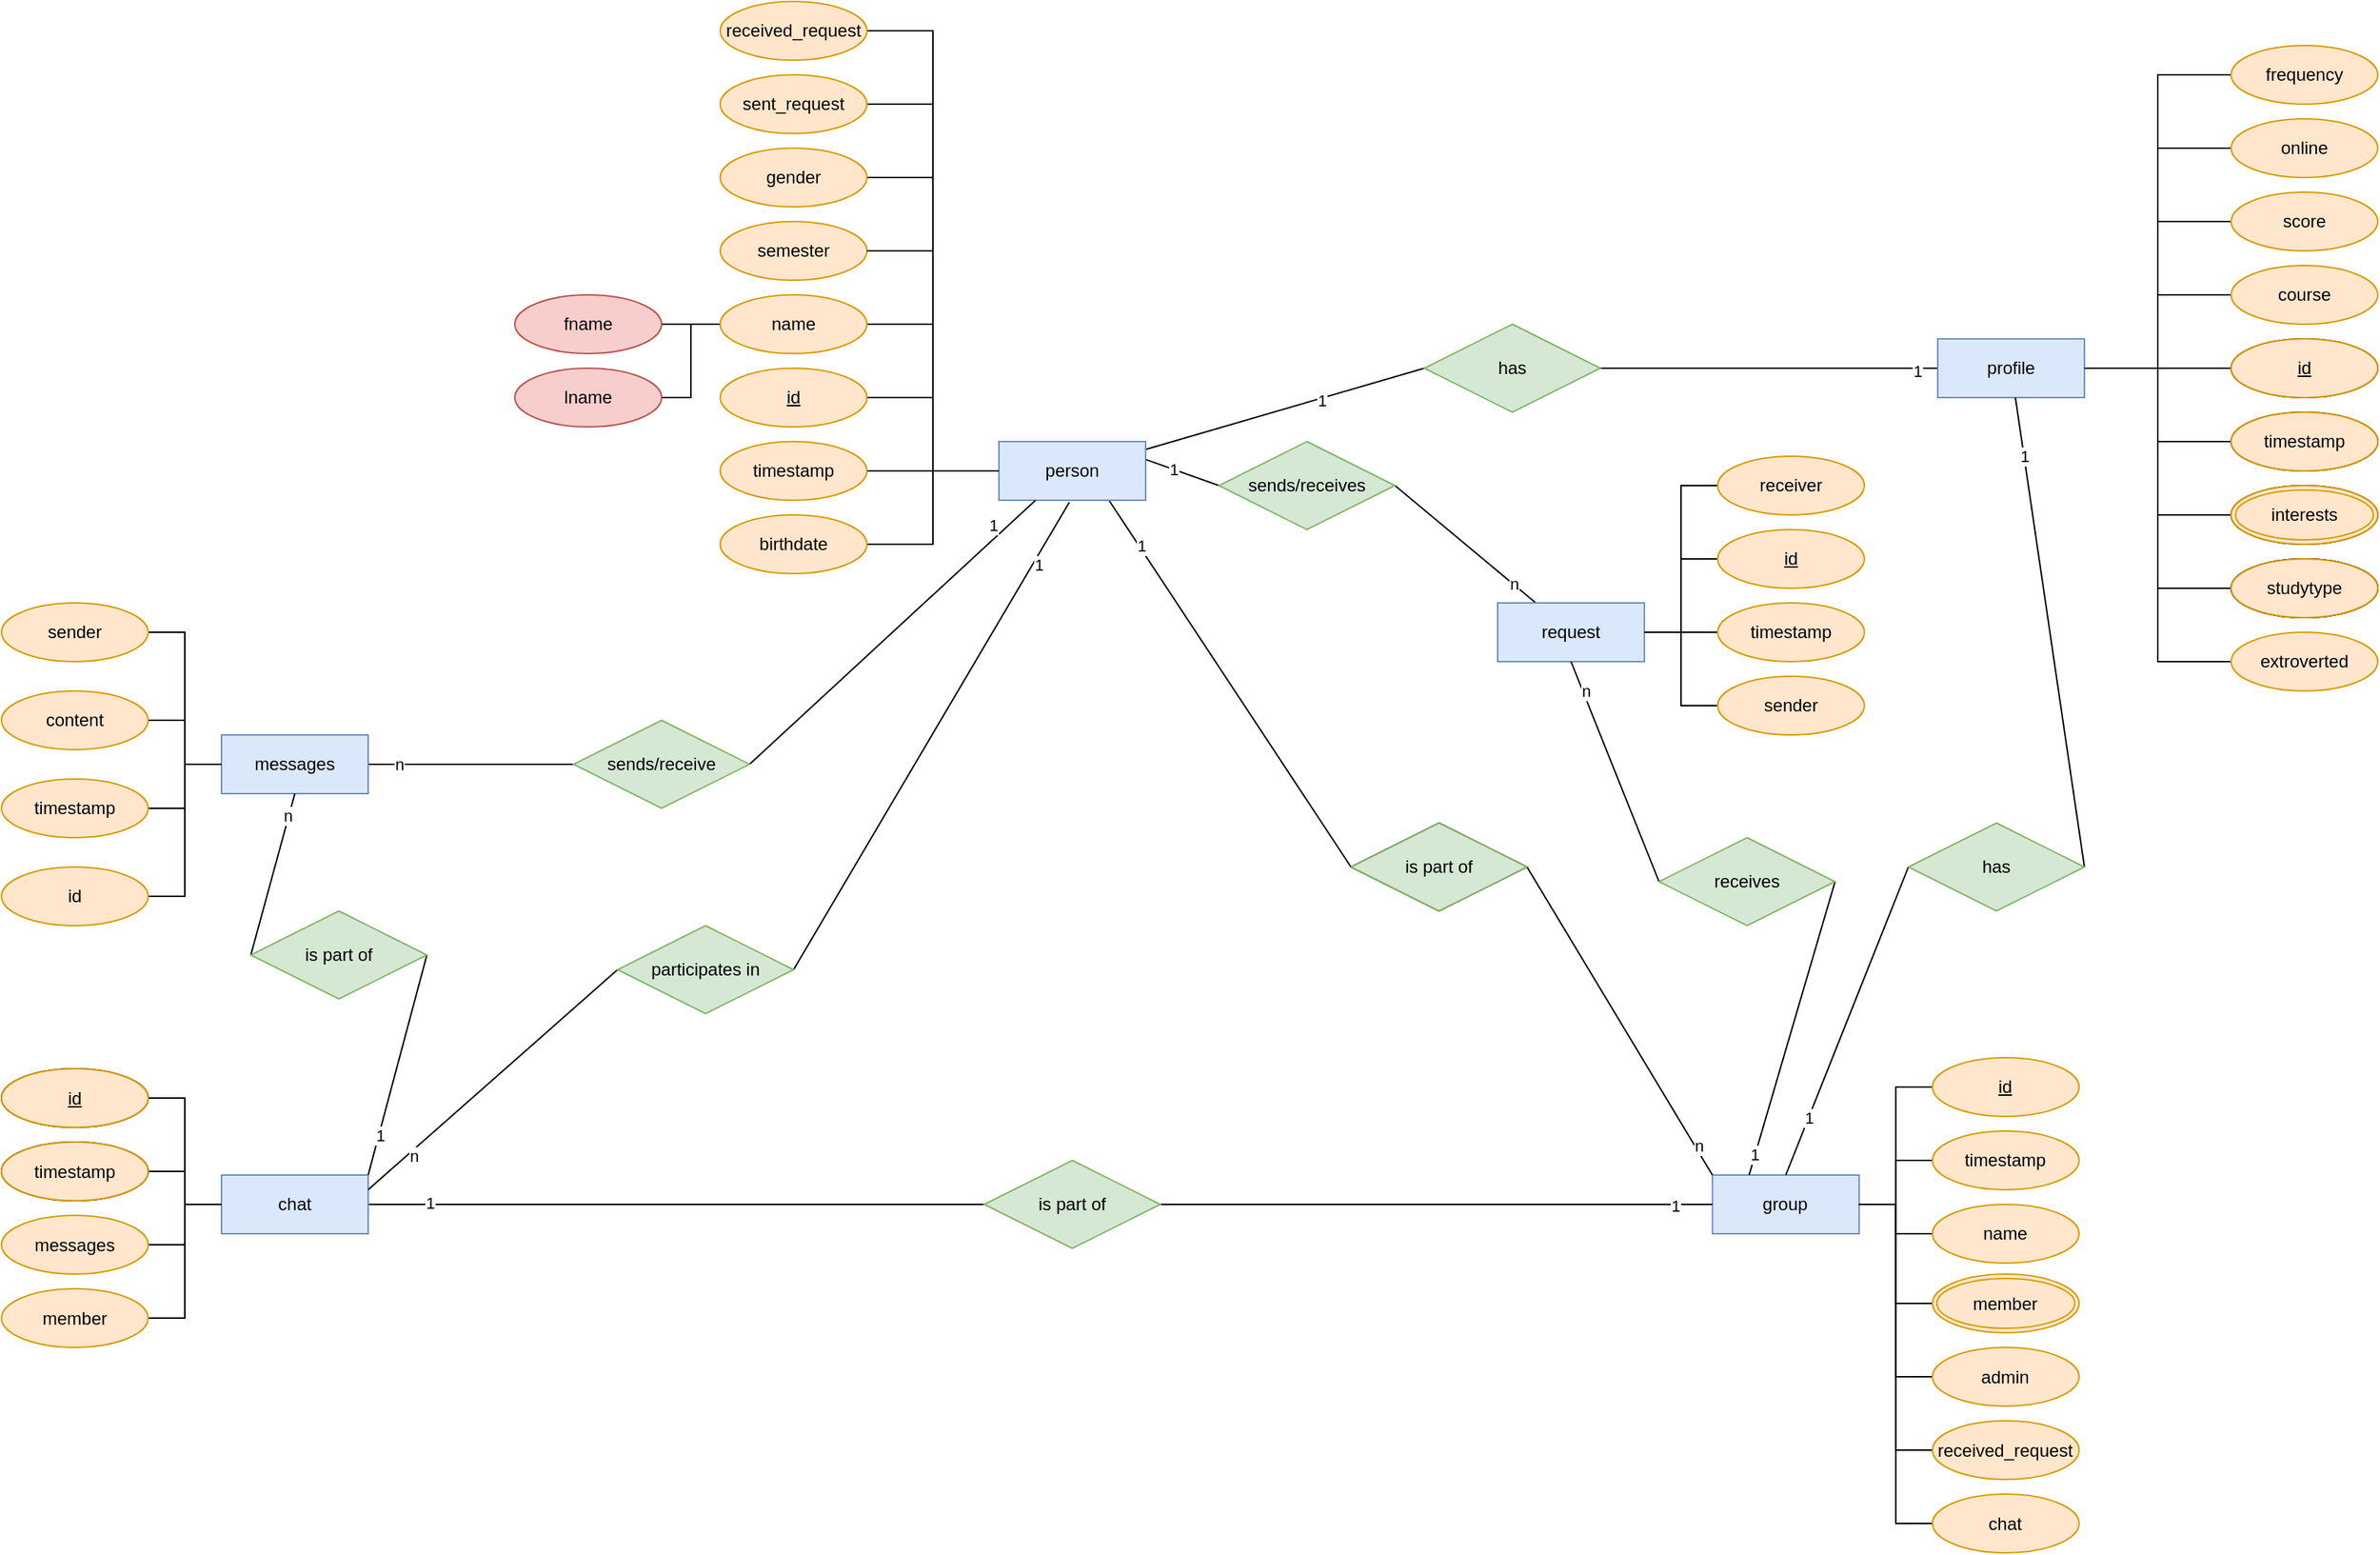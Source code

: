 <mxfile version="14.6.6" type="device"><diagram id="R2lEEEUBdFMjLlhIrx00" name="Page-1"><mxGraphModel dx="2768" dy="1488" grid="1" gridSize="10" guides="1" tooltips="1" connect="1" arrows="1" fold="1" page="0" pageScale="1" pageWidth="850" pageHeight="1100" math="0" shadow="0" extFonts="Permanent Marker^https://fonts.googleapis.com/css?family=Permanent+Marker"><root><mxCell id="0"/><mxCell id="1" parent="0"/><mxCell id="Be4LkQ4kuVCRDvzVJKpc-72" style="edgeStyle=none;rounded=0;orthogonalLoop=1;jettySize=auto;html=1;endArrow=none;endFill=0;entryX=0;entryY=0.5;entryDx=0;entryDy=0;" parent="1" source="Be4LkQ4kuVCRDvzVJKpc-27" target="Be4LkQ4kuVCRDvzVJKpc-218" edge="1"><mxGeometry relative="1" as="geometry"><mxPoint x="237.17" y="226.415" as="targetPoint"/></mxGeometry></mxCell><mxCell id="Be4LkQ4kuVCRDvzVJKpc-162" value="1" style="edgeLabel;html=1;align=center;verticalAlign=middle;resizable=0;points=[];" parent="Be4LkQ4kuVCRDvzVJKpc-72" vertex="1" connectable="0"><mxGeometry x="0.257" y="-1" relative="1" as="geometry"><mxPoint as="offset"/></mxGeometry></mxCell><mxCell id="Be4LkQ4kuVCRDvzVJKpc-151" style="rounded=0;orthogonalLoop=1;jettySize=auto;html=1;exitX=0.75;exitY=1;exitDx=0;exitDy=0;entryX=0;entryY=0.5;entryDx=0;entryDy=0;endArrow=none;endFill=0;" parent="1" source="Be4LkQ4kuVCRDvzVJKpc-27" target="Be4LkQ4kuVCRDvzVJKpc-88" edge="1"><mxGeometry relative="1" as="geometry"/></mxCell><mxCell id="Be4LkQ4kuVCRDvzVJKpc-173" value="1" style="edgeLabel;html=1;align=center;verticalAlign=middle;resizable=0;points=[];" parent="Be4LkQ4kuVCRDvzVJKpc-151" vertex="1" connectable="0"><mxGeometry x="-0.746" y="1" relative="1" as="geometry"><mxPoint as="offset"/></mxGeometry></mxCell><mxCell id="Be4LkQ4kuVCRDvzVJKpc-27" value="person" style="whiteSpace=wrap;html=1;align=center;fillColor=#dae8fc;strokeColor=#6c8ebf;" parent="1" vertex="1"><mxGeometry x="-70" y="100" width="100" height="40" as="geometry"/></mxCell><mxCell id="Be4LkQ4kuVCRDvzVJKpc-123" style="edgeStyle=orthogonalEdgeStyle;rounded=0;orthogonalLoop=1;jettySize=auto;html=1;entryX=0;entryY=0.5;entryDx=0;entryDy=0;endArrow=none;endFill=0;" parent="1" source="Be4LkQ4kuVCRDvzVJKpc-28" target="Be4LkQ4kuVCRDvzVJKpc-27" edge="1"><mxGeometry relative="1" as="geometry"/></mxCell><mxCell id="Be4LkQ4kuVCRDvzVJKpc-28" value="id" style="ellipse;whiteSpace=wrap;html=1;align=center;fontStyle=4;fillColor=#ffe6cc;strokeColor=#d79b00;" parent="1" vertex="1"><mxGeometry x="-260" y="50" width="100" height="40" as="geometry"/></mxCell><mxCell id="Be4LkQ4kuVCRDvzVJKpc-202" style="edgeStyle=orthogonalEdgeStyle;rounded=0;orthogonalLoop=1;jettySize=auto;html=1;entryX=0;entryY=0.5;entryDx=0;entryDy=0;endArrow=none;endFill=0;" parent="1" source="Be4LkQ4kuVCRDvzVJKpc-29" target="Be4LkQ4kuVCRDvzVJKpc-33" edge="1"><mxGeometry relative="1" as="geometry"/></mxCell><mxCell id="Be4LkQ4kuVCRDvzVJKpc-29" value="fname" style="ellipse;whiteSpace=wrap;html=1;align=center;fillColor=#f8cecc;strokeColor=#b85450;" parent="1" vertex="1"><mxGeometry x="-400" width="100" height="40" as="geometry"/></mxCell><mxCell id="Be4LkQ4kuVCRDvzVJKpc-73" style="edgeStyle=none;rounded=0;orthogonalLoop=1;jettySize=auto;html=1;entryX=0;entryY=0.5;entryDx=0;entryDy=0;endArrow=none;endFill=0;exitX=1;exitY=0.5;exitDx=0;exitDy=0;" parent="1" source="Be4LkQ4kuVCRDvzVJKpc-218" target="Be4LkQ4kuVCRDvzVJKpc-41" edge="1"><mxGeometry relative="1" as="geometry"><mxPoint x="321.612" y="235.806" as="sourcePoint"/></mxGeometry></mxCell><mxCell id="Be4LkQ4kuVCRDvzVJKpc-163" value="1" style="edgeLabel;html=1;align=center;verticalAlign=middle;resizable=0;points=[];" parent="Be4LkQ4kuVCRDvzVJKpc-73" vertex="1" connectable="0"><mxGeometry x="0.646" relative="1" as="geometry"><mxPoint x="26" y="2" as="offset"/></mxGeometry></mxCell><mxCell id="Be4LkQ4kuVCRDvzVJKpc-201" style="edgeStyle=orthogonalEdgeStyle;rounded=0;orthogonalLoop=1;jettySize=auto;html=1;entryX=0;entryY=0.5;entryDx=0;entryDy=0;endArrow=none;endFill=0;" parent="1" source="Be4LkQ4kuVCRDvzVJKpc-32" target="Be4LkQ4kuVCRDvzVJKpc-33" edge="1"><mxGeometry relative="1" as="geometry"/></mxCell><mxCell id="Be4LkQ4kuVCRDvzVJKpc-32" value="lname" style="ellipse;whiteSpace=wrap;html=1;align=center;fillColor=#f8cecc;strokeColor=#b85450;" parent="1" vertex="1"><mxGeometry x="-400" y="50" width="100" height="40" as="geometry"/></mxCell><mxCell id="Be4LkQ4kuVCRDvzVJKpc-200" style="edgeStyle=orthogonalEdgeStyle;rounded=0;orthogonalLoop=1;jettySize=auto;html=1;entryX=0;entryY=0.5;entryDx=0;entryDy=0;endArrow=none;endFill=0;" parent="1" source="Be4LkQ4kuVCRDvzVJKpc-33" target="Be4LkQ4kuVCRDvzVJKpc-27" edge="1"><mxGeometry relative="1" as="geometry"/></mxCell><mxCell id="Be4LkQ4kuVCRDvzVJKpc-33" value="name" style="ellipse;whiteSpace=wrap;html=1;align=center;fillColor=#ffe6cc;strokeColor=#d79b00;" parent="1" vertex="1"><mxGeometry x="-260" width="100" height="40" as="geometry"/></mxCell><mxCell id="Be4LkQ4kuVCRDvzVJKpc-111" style="edgeStyle=orthogonalEdgeStyle;rounded=0;orthogonalLoop=1;jettySize=auto;html=1;endArrow=none;endFill=0;" parent="1" edge="1"><mxGeometry relative="1" as="geometry"><mxPoint x="-260.0" y="280.029" as="sourcePoint"/></mxGeometry></mxCell><mxCell id="Be4LkQ4kuVCRDvzVJKpc-113" style="edgeStyle=orthogonalEdgeStyle;rounded=0;orthogonalLoop=1;jettySize=auto;html=1;entryX=0;entryY=0.5;entryDx=0;entryDy=0;endArrow=none;endFill=0;" parent="1" edge="1"><mxGeometry relative="1" as="geometry"><mxPoint x="-260.0" y="330.029" as="sourcePoint"/></mxGeometry></mxCell><mxCell id="Be4LkQ4kuVCRDvzVJKpc-68" style="edgeStyle=orthogonalEdgeStyle;rounded=0;orthogonalLoop=1;jettySize=auto;html=1;entryX=0;entryY=0.5;entryDx=0;entryDy=0;endArrow=none;endFill=0;exitX=1;exitY=0.5;exitDx=0;exitDy=0;" parent="1" source="Be4LkQ4kuVCRDvzVJKpc-195" target="Be4LkQ4kuVCRDvzVJKpc-27" edge="1"><mxGeometry relative="1" as="geometry"><mxPoint x="-160" y="120" as="sourcePoint"/></mxGeometry></mxCell><mxCell id="Be4LkQ4kuVCRDvzVJKpc-122" style="edgeStyle=orthogonalEdgeStyle;rounded=0;orthogonalLoop=1;jettySize=auto;html=1;entryX=0;entryY=0.5;entryDx=0;entryDy=0;endArrow=none;endFill=0;" parent="1" source="Be4LkQ4kuVCRDvzVJKpc-40" target="Be4LkQ4kuVCRDvzVJKpc-27" edge="1"><mxGeometry relative="1" as="geometry"/></mxCell><mxCell id="Be4LkQ4kuVCRDvzVJKpc-40" value="timestamp" style="ellipse;whiteSpace=wrap;html=1;align=center;fillColor=#ffe6cc;strokeColor=#d79b00;" parent="1" vertex="1"><mxGeometry x="-260" y="100" width="100" height="40" as="geometry"/></mxCell><mxCell id="Be4LkQ4kuVCRDvzVJKpc-41" value="profile" style="whiteSpace=wrap;html=1;align=center;fillColor=#dae8fc;strokeColor=#6c8ebf;" parent="1" vertex="1"><mxGeometry x="570.0" y="30" width="100" height="40" as="geometry"/></mxCell><mxCell id="Be4LkQ4kuVCRDvzVJKpc-135" style="edgeStyle=orthogonalEdgeStyle;rounded=0;orthogonalLoop=1;jettySize=auto;html=1;entryX=1;entryY=0.5;entryDx=0;entryDy=0;endArrow=none;endFill=0;" parent="1" source="Be4LkQ4kuVCRDvzVJKpc-43" target="Be4LkQ4kuVCRDvzVJKpc-41" edge="1"><mxGeometry relative="1" as="geometry"/></mxCell><mxCell id="Be4LkQ4kuVCRDvzVJKpc-43" value="id" style="ellipse;whiteSpace=wrap;html=1;align=center;fontStyle=4;" parent="1" vertex="1"><mxGeometry x="770.0" y="30" width="100" height="40" as="geometry"/></mxCell><mxCell id="Be4LkQ4kuVCRDvzVJKpc-44" value="studytype" style="ellipse;whiteSpace=wrap;html=1;align=center;" parent="1" vertex="1"><mxGeometry x="770.0" y="180" width="100" height="40" as="geometry"/></mxCell><mxCell id="Be4LkQ4kuVCRDvzVJKpc-133" style="edgeStyle=orthogonalEdgeStyle;rounded=0;orthogonalLoop=1;jettySize=auto;html=1;entryX=1;entryY=0.5;entryDx=0;entryDy=0;endArrow=none;endFill=0;exitX=0;exitY=0.5;exitDx=0;exitDy=0;" parent="1" source="Be4LkQ4kuVCRDvzVJKpc-197" target="Be4LkQ4kuVCRDvzVJKpc-41" edge="1"><mxGeometry relative="1" as="geometry"><mxPoint x="770.0" y="-59.971" as="sourcePoint"/></mxGeometry></mxCell><mxCell id="Be4LkQ4kuVCRDvzVJKpc-134" style="edgeStyle=orthogonalEdgeStyle;rounded=0;orthogonalLoop=1;jettySize=auto;html=1;entryX=1;entryY=0.5;entryDx=0;entryDy=0;endArrow=none;endFill=0;" parent="1" source="Be4LkQ4kuVCRDvzVJKpc-71" target="Be4LkQ4kuVCRDvzVJKpc-41" edge="1"><mxGeometry relative="1" as="geometry"/></mxCell><mxCell id="Be4LkQ4kuVCRDvzVJKpc-71" value="timestamp" style="ellipse;whiteSpace=wrap;html=1;align=center;" parent="1" vertex="1"><mxGeometry x="770.0" y="80" width="100" height="40" as="geometry"/></mxCell><mxCell id="Be4LkQ4kuVCRDvzVJKpc-87" value="group" style="whiteSpace=wrap;html=1;align=center;fillColor=#dae8fc;strokeColor=#6c8ebf;" parent="1" vertex="1"><mxGeometry x="416.4" y="600" width="100" height="40" as="geometry"/></mxCell><mxCell id="Be4LkQ4kuVCRDvzVJKpc-153" style="edgeStyle=none;rounded=0;orthogonalLoop=1;jettySize=auto;html=1;entryX=0;entryY=0;entryDx=0;entryDy=0;endArrow=none;endFill=0;exitX=1;exitY=0.5;exitDx=0;exitDy=0;" parent="1" source="Be4LkQ4kuVCRDvzVJKpc-88" target="Be4LkQ4kuVCRDvzVJKpc-87" edge="1"><mxGeometry relative="1" as="geometry"/></mxCell><mxCell id="Be4LkQ4kuVCRDvzVJKpc-175" value="n" style="edgeLabel;html=1;align=center;verticalAlign=middle;resizable=0;points=[];" parent="Be4LkQ4kuVCRDvzVJKpc-153" vertex="1" connectable="0"><mxGeometry x="0.821" y="2" relative="1" as="geometry"><mxPoint as="offset"/></mxGeometry></mxCell><mxCell id="Be4LkQ4kuVCRDvzVJKpc-88" value="is part of" style="shape=rhombus;perimeter=rhombusPerimeter;whiteSpace=wrap;html=1;align=center;" parent="1" vertex="1"><mxGeometry x="170" y="360" width="120" height="60" as="geometry"/></mxCell><mxCell id="Be4LkQ4kuVCRDvzVJKpc-128" style="edgeStyle=orthogonalEdgeStyle;rounded=0;orthogonalLoop=1;jettySize=auto;html=1;entryX=1;entryY=0.5;entryDx=0;entryDy=0;endArrow=none;endFill=0;" parent="1" source="Be4LkQ4kuVCRDvzVJKpc-89" target="Be4LkQ4kuVCRDvzVJKpc-87" edge="1"><mxGeometry relative="1" as="geometry"/></mxCell><mxCell id="Be4LkQ4kuVCRDvzVJKpc-89" value="id" style="ellipse;whiteSpace=wrap;html=1;align=center;fontStyle=4;fillColor=#ffe6cc;strokeColor=#d79b00;" parent="1" vertex="1"><mxGeometry x="566.4" y="520" width="100" height="40" as="geometry"/></mxCell><mxCell id="Be4LkQ4kuVCRDvzVJKpc-127" style="edgeStyle=orthogonalEdgeStyle;rounded=0;orthogonalLoop=1;jettySize=auto;html=1;entryX=1;entryY=0.5;entryDx=0;entryDy=0;endArrow=none;endFill=0;" parent="1" source="Be4LkQ4kuVCRDvzVJKpc-90" target="Be4LkQ4kuVCRDvzVJKpc-87" edge="1"><mxGeometry relative="1" as="geometry"/></mxCell><mxCell id="Be4LkQ4kuVCRDvzVJKpc-90" value="timestamp" style="ellipse;whiteSpace=wrap;html=1;align=center;fillColor=#ffe6cc;strokeColor=#d79b00;" parent="1" vertex="1"><mxGeometry x="566.4" y="570" width="100" height="40" as="geometry"/></mxCell><mxCell id="Be4LkQ4kuVCRDvzVJKpc-126" style="edgeStyle=orthogonalEdgeStyle;rounded=0;orthogonalLoop=1;jettySize=auto;html=1;entryX=1;entryY=0.5;entryDx=0;entryDy=0;endArrow=none;endFill=0;" parent="1" source="Be4LkQ4kuVCRDvzVJKpc-92" target="Be4LkQ4kuVCRDvzVJKpc-87" edge="1"><mxGeometry relative="1" as="geometry"/></mxCell><mxCell id="Be4LkQ4kuVCRDvzVJKpc-92" value="name" style="ellipse;whiteSpace=wrap;html=1;align=center;fillColor=#ffe6cc;strokeColor=#d79b00;" parent="1" vertex="1"><mxGeometry x="566.4" y="620" width="100" height="40" as="geometry"/></mxCell><mxCell id="Be4LkQ4kuVCRDvzVJKpc-125" style="edgeStyle=orthogonalEdgeStyle;rounded=0;orthogonalLoop=1;jettySize=auto;html=1;entryX=1;entryY=0.5;entryDx=0;entryDy=0;endArrow=none;endFill=0;exitX=0;exitY=0.5;exitDx=0;exitDy=0;" parent="1" source="Be4LkQ4kuVCRDvzVJKpc-198" target="Be4LkQ4kuVCRDvzVJKpc-87" edge="1"><mxGeometry relative="1" as="geometry"><mxPoint x="576.4" y="692.5" as="sourcePoint"/></mxGeometry></mxCell><mxCell id="Be4LkQ4kuVCRDvzVJKpc-148" style="rounded=0;orthogonalLoop=1;jettySize=auto;html=1;entryX=0;entryY=0.5;entryDx=0;entryDy=0;endArrow=none;endFill=0;exitX=1;exitY=0.5;exitDx=0;exitDy=0;" parent="1" source="Be4LkQ4kuVCRDvzVJKpc-94" target="Be4LkQ4kuVCRDvzVJKpc-101" edge="1"><mxGeometry relative="1" as="geometry"/></mxCell><mxCell id="Be4LkQ4kuVCRDvzVJKpc-179" value="1" style="edgeLabel;html=1;align=center;verticalAlign=middle;resizable=0;points=[];" parent="Be4LkQ4kuVCRDvzVJKpc-148" vertex="1" connectable="0"><mxGeometry x="-0.8" y="1" relative="1" as="geometry"><mxPoint as="offset"/></mxGeometry></mxCell><mxCell id="Be4LkQ4kuVCRDvzVJKpc-94" value="chat" style="whiteSpace=wrap;html=1;align=center;fillColor=#dae8fc;strokeColor=#6c8ebf;" parent="1" vertex="1"><mxGeometry x="-600" y="600" width="100" height="40" as="geometry"/></mxCell><mxCell id="Be4LkQ4kuVCRDvzVJKpc-117" style="edgeStyle=orthogonalEdgeStyle;rounded=0;orthogonalLoop=1;jettySize=auto;html=1;entryX=0;entryY=0.5;entryDx=0;entryDy=0;endArrow=none;endFill=0;" parent="1" source="Be4LkQ4kuVCRDvzVJKpc-95" target="Be4LkQ4kuVCRDvzVJKpc-94" edge="1"><mxGeometry relative="1" as="geometry"/></mxCell><mxCell id="Be4LkQ4kuVCRDvzVJKpc-95" value="id" style="ellipse;whiteSpace=wrap;html=1;align=center;fontStyle=4;" parent="1" vertex="1"><mxGeometry x="-750" y="527.5" width="100" height="40" as="geometry"/></mxCell><mxCell id="Be4LkQ4kuVCRDvzVJKpc-118" style="edgeStyle=orthogonalEdgeStyle;rounded=0;orthogonalLoop=1;jettySize=auto;html=1;entryX=0;entryY=0.5;entryDx=0;entryDy=0;endArrow=none;endFill=0;" parent="1" source="Be4LkQ4kuVCRDvzVJKpc-96" target="Be4LkQ4kuVCRDvzVJKpc-94" edge="1"><mxGeometry relative="1" as="geometry"/></mxCell><mxCell id="Be4LkQ4kuVCRDvzVJKpc-96" value="timestamp" style="ellipse;whiteSpace=wrap;html=1;align=center;" parent="1" vertex="1"><mxGeometry x="-750" y="577.5" width="100" height="40" as="geometry"/></mxCell><mxCell id="Be4LkQ4kuVCRDvzVJKpc-119" style="edgeStyle=orthogonalEdgeStyle;rounded=0;orthogonalLoop=1;jettySize=auto;html=1;entryX=0;entryY=0.5;entryDx=0;entryDy=0;endArrow=none;endFill=0;" parent="1" source="Be4LkQ4kuVCRDvzVJKpc-98" target="Be4LkQ4kuVCRDvzVJKpc-94" edge="1"><mxGeometry relative="1" as="geometry"/></mxCell><mxCell id="Be4LkQ4kuVCRDvzVJKpc-98" value="messages" style="ellipse;whiteSpace=wrap;html=1;align=center;fillColor=#ffe6cc;strokeColor=#d79b00;" parent="1" vertex="1"><mxGeometry x="-750" y="627.5" width="100" height="40" as="geometry"/></mxCell><mxCell id="Be4LkQ4kuVCRDvzVJKpc-120" style="edgeStyle=orthogonalEdgeStyle;rounded=0;orthogonalLoop=1;jettySize=auto;html=1;entryX=0;entryY=0.5;entryDx=0;entryDy=0;endArrow=none;endFill=0;" parent="1" source="Be4LkQ4kuVCRDvzVJKpc-99" target="Be4LkQ4kuVCRDvzVJKpc-94" edge="1"><mxGeometry relative="1" as="geometry"/></mxCell><mxCell id="Be4LkQ4kuVCRDvzVJKpc-99" value="member" style="ellipse;whiteSpace=wrap;html=1;align=center;fillColor=#ffe6cc;strokeColor=#d79b00;" parent="1" vertex="1"><mxGeometry x="-750" y="677.5" width="100" height="40" as="geometry"/></mxCell><mxCell id="Be4LkQ4kuVCRDvzVJKpc-105" style="edgeStyle=none;rounded=0;orthogonalLoop=1;jettySize=auto;html=1;entryX=0;entryY=0.5;entryDx=0;entryDy=0;endArrow=none;endFill=0;exitX=1;exitY=0.5;exitDx=0;exitDy=0;" parent="1" source="Be4LkQ4kuVCRDvzVJKpc-101" target="Be4LkQ4kuVCRDvzVJKpc-87" edge="1"><mxGeometry relative="1" as="geometry"/></mxCell><mxCell id="Be4LkQ4kuVCRDvzVJKpc-178" value="1" style="edgeLabel;html=1;align=center;verticalAlign=middle;resizable=0;points=[];" parent="Be4LkQ4kuVCRDvzVJKpc-105" vertex="1" connectable="0"><mxGeometry x="0.863" y="-1" relative="1" as="geometry"><mxPoint as="offset"/></mxGeometry></mxCell><mxCell id="Be4LkQ4kuVCRDvzVJKpc-101" value="is part of" style="shape=rhombus;perimeter=rhombusPerimeter;whiteSpace=wrap;html=1;align=center;fillColor=#d5e8d4;strokeColor=#82b366;" parent="1" vertex="1"><mxGeometry x="-80" y="590" width="120" height="60" as="geometry"/></mxCell><mxCell id="Be4LkQ4kuVCRDvzVJKpc-152" style="edgeStyle=none;rounded=0;orthogonalLoop=1;jettySize=auto;html=1;entryX=0.48;entryY=1.033;entryDx=0;entryDy=0;endArrow=none;endFill=0;exitX=1;exitY=0.5;exitDx=0;exitDy=0;entryPerimeter=0;" parent="1" source="Be4LkQ4kuVCRDvzVJKpc-106" target="Be4LkQ4kuVCRDvzVJKpc-27" edge="1"><mxGeometry relative="1" as="geometry"/></mxCell><mxCell id="Be4LkQ4kuVCRDvzVJKpc-174" value="1" style="edgeLabel;html=1;align=center;verticalAlign=middle;resizable=0;points=[];" parent="Be4LkQ4kuVCRDvzVJKpc-152" vertex="1" connectable="0"><mxGeometry x="0.745" y="-3" relative="1" as="geometry"><mxPoint as="offset"/></mxGeometry></mxCell><mxCell id="Be4LkQ4kuVCRDvzVJKpc-155" style="edgeStyle=none;rounded=0;orthogonalLoop=1;jettySize=auto;html=1;entryX=1;entryY=0.25;entryDx=0;entryDy=0;endArrow=none;endFill=0;exitX=0;exitY=0.5;exitDx=0;exitDy=0;" parent="1" source="Be4LkQ4kuVCRDvzVJKpc-106" target="Be4LkQ4kuVCRDvzVJKpc-94" edge="1"><mxGeometry relative="1" as="geometry"/></mxCell><mxCell id="Be4LkQ4kuVCRDvzVJKpc-180" value="n" style="edgeLabel;html=1;align=center;verticalAlign=middle;resizable=0;points=[];" parent="Be4LkQ4kuVCRDvzVJKpc-155" vertex="1" connectable="0"><mxGeometry x="0.659" y="3" relative="1" as="geometry"><mxPoint as="offset"/></mxGeometry></mxCell><mxCell id="Be4LkQ4kuVCRDvzVJKpc-106" value="participates in" style="shape=rhombus;perimeter=rhombusPerimeter;whiteSpace=wrap;html=1;align=center;rotation=0;fillColor=#d5e8d4;strokeColor=#82b366;" parent="1" vertex="1"><mxGeometry x="-330" y="430" width="120" height="60" as="geometry"/></mxCell><mxCell id="Be4LkQ4kuVCRDvzVJKpc-131" style="edgeStyle=orthogonalEdgeStyle;rounded=0;orthogonalLoop=1;jettySize=auto;html=1;entryX=1;entryY=0.5;entryDx=0;entryDy=0;endArrow=none;endFill=0;" parent="1" source="Be4LkQ4kuVCRDvzVJKpc-129" target="Be4LkQ4kuVCRDvzVJKpc-41" edge="1"><mxGeometry relative="1" as="geometry"/></mxCell><mxCell id="Be4LkQ4kuVCRDvzVJKpc-129" value="extroverted" style="ellipse;whiteSpace=wrap;html=1;align=center;fillColor=#ffe6cc;strokeColor=#d79b00;" parent="1" vertex="1"><mxGeometry x="770.0" y="230" width="100" height="40" as="geometry"/></mxCell><mxCell id="Be4LkQ4kuVCRDvzVJKpc-132" style="edgeStyle=orthogonalEdgeStyle;rounded=0;orthogonalLoop=1;jettySize=auto;html=1;entryX=1;entryY=0.5;entryDx=0;entryDy=0;endArrow=none;endFill=0;" parent="1" source="Be4LkQ4kuVCRDvzVJKpc-130" target="Be4LkQ4kuVCRDvzVJKpc-41" edge="1"><mxGeometry relative="1" as="geometry"/></mxCell><mxCell id="Be4LkQ4kuVCRDvzVJKpc-130" value="studytype" style="ellipse;whiteSpace=wrap;html=1;align=center;" parent="1" vertex="1"><mxGeometry x="770.0" y="180" width="100" height="40" as="geometry"/></mxCell><mxCell id="Be4LkQ4kuVCRDvzVJKpc-166" style="edgeStyle=none;rounded=0;orthogonalLoop=1;jettySize=auto;html=1;entryX=0.5;entryY=0;entryDx=0;entryDy=0;endArrow=none;endFill=0;exitX=0;exitY=0.5;exitDx=0;exitDy=0;" parent="1" source="Be4LkQ4kuVCRDvzVJKpc-219" target="Be4LkQ4kuVCRDvzVJKpc-87" edge="1"><mxGeometry relative="1" as="geometry"><mxPoint x="442.227" y="423.886" as="sourcePoint"/></mxGeometry></mxCell><mxCell id="Be4LkQ4kuVCRDvzVJKpc-176" value="1" style="edgeLabel;html=1;align=center;verticalAlign=middle;resizable=0;points=[];" parent="Be4LkQ4kuVCRDvzVJKpc-166" vertex="1" connectable="0"><mxGeometry x="0.622" relative="1" as="geometry"><mxPoint as="offset"/></mxGeometry></mxCell><mxCell id="Be4LkQ4kuVCRDvzVJKpc-167" style="edgeStyle=none;rounded=0;orthogonalLoop=1;jettySize=auto;html=1;endArrow=none;endFill=0;exitX=1;exitY=0.5;exitDx=0;exitDy=0;" parent="1" source="Be4LkQ4kuVCRDvzVJKpc-219" target="Be4LkQ4kuVCRDvzVJKpc-41" edge="1"><mxGeometry relative="1" as="geometry"><mxPoint x="890.83" y="60" as="sourcePoint"/></mxGeometry></mxCell><mxCell id="Be4LkQ4kuVCRDvzVJKpc-177" value="1" style="edgeLabel;html=1;align=center;verticalAlign=middle;resizable=0;points=[];" parent="Be4LkQ4kuVCRDvzVJKpc-167" vertex="1" connectable="0"><mxGeometry x="0.749" relative="1" as="geometry"><mxPoint as="offset"/></mxGeometry></mxCell><mxCell id="Be4LkQ4kuVCRDvzVJKpc-195" value="birthdate" style="ellipse;whiteSpace=wrap;html=1;align=center;fillColor=#ffe6cc;strokeColor=#d79b00;" parent="1" vertex="1"><mxGeometry x="-260" y="150" width="100" height="40" as="geometry"/></mxCell><mxCell id="Be4LkQ4kuVCRDvzVJKpc-197" value="interests" style="ellipse;shape=doubleEllipse;margin=3;whiteSpace=wrap;html=1;align=center;" parent="1" vertex="1"><mxGeometry x="770.0" y="130" width="100" height="40" as="geometry"/></mxCell><mxCell id="Be4LkQ4kuVCRDvzVJKpc-198" value="member" style="ellipse;shape=doubleEllipse;margin=3;whiteSpace=wrap;html=1;align=center;fillColor=#ffe6cc;strokeColor=#d79b00;" parent="1" vertex="1"><mxGeometry x="566.4" y="667.5" width="100" height="40" as="geometry"/></mxCell><mxCell id="Be4LkQ4kuVCRDvzVJKpc-206" value="semester" style="ellipse;whiteSpace=wrap;html=1;align=center;fillColor=#ffe6cc;strokeColor=#d79b00;" parent="1" vertex="1"><mxGeometry x="-260" y="-50" width="100" height="40" as="geometry"/></mxCell><mxCell id="ZNhKDjKZxr2upuXI8sp_-37" style="edgeStyle=orthogonalEdgeStyle;rounded=0;orthogonalLoop=1;jettySize=auto;html=1;entryX=1;entryY=0.5;entryDx=0;entryDy=0;endArrow=none;endFill=0;" edge="1" parent="1" source="Be4LkQ4kuVCRDvzVJKpc-207" target="Be4LkQ4kuVCRDvzVJKpc-41"><mxGeometry relative="1" as="geometry"/></mxCell><mxCell id="Be4LkQ4kuVCRDvzVJKpc-207" value="course" style="ellipse;whiteSpace=wrap;html=1;align=center;fillColor=#ffe6cc;strokeColor=#d79b00;" parent="1" vertex="1"><mxGeometry x="770.0" y="-20" width="100" height="40" as="geometry"/></mxCell><mxCell id="Be4LkQ4kuVCRDvzVJKpc-211" style="edgeStyle=orthogonalEdgeStyle;rounded=0;orthogonalLoop=1;jettySize=auto;html=1;entryX=0;entryY=0.5;entryDx=0;entryDy=0;endArrow=none;endFill=0;exitX=1;exitY=0.5;exitDx=0;exitDy=0;" parent="1" source="Be4LkQ4kuVCRDvzVJKpc-206" target="Be4LkQ4kuVCRDvzVJKpc-27" edge="1"><mxGeometry relative="1" as="geometry"><mxPoint x="-160" y="-30" as="sourcePoint"/></mxGeometry></mxCell><mxCell id="Be4LkQ4kuVCRDvzVJKpc-212" value="id" style="ellipse;whiteSpace=wrap;html=1;align=center;fontStyle=4;fillColor=#ffe6cc;strokeColor=#d79b00;" parent="1" vertex="1"><mxGeometry x="-750" y="527.5" width="100" height="40" as="geometry"/></mxCell><mxCell id="Be4LkQ4kuVCRDvzVJKpc-213" value="timestamp" style="ellipse;whiteSpace=wrap;html=1;align=center;fillColor=#ffe6cc;strokeColor=#d79b00;" parent="1" vertex="1"><mxGeometry x="-750" y="577.5" width="100" height="40" as="geometry"/></mxCell><mxCell id="Be4LkQ4kuVCRDvzVJKpc-214" value="studytype" style="ellipse;whiteSpace=wrap;html=1;align=center;fillColor=#ffe6cc;strokeColor=#d79b00;" parent="1" vertex="1"><mxGeometry x="770.0" y="180" width="100" height="40" as="geometry"/></mxCell><mxCell id="Be4LkQ4kuVCRDvzVJKpc-215" value="interests" style="ellipse;shape=doubleEllipse;margin=3;whiteSpace=wrap;html=1;align=center;fillColor=#ffe6cc;strokeColor=#d79b00;" parent="1" vertex="1"><mxGeometry x="770.0" y="130" width="100" height="40" as="geometry"/></mxCell><mxCell id="Be4LkQ4kuVCRDvzVJKpc-216" value="timestamp" style="ellipse;whiteSpace=wrap;html=1;align=center;fillColor=#ffe6cc;strokeColor=#d79b00;" parent="1" vertex="1"><mxGeometry x="770.0" y="80" width="100" height="40" as="geometry"/></mxCell><mxCell id="Be4LkQ4kuVCRDvzVJKpc-217" value="id" style="ellipse;whiteSpace=wrap;html=1;align=center;fontStyle=4;fillColor=#ffe6cc;strokeColor=#d79b00;" parent="1" vertex="1"><mxGeometry x="770.0" y="30" width="100" height="40" as="geometry"/></mxCell><mxCell id="Be4LkQ4kuVCRDvzVJKpc-218" value="has" style="shape=rhombus;perimeter=rhombusPerimeter;whiteSpace=wrap;html=1;align=center;fillColor=#d5e8d4;strokeColor=#82b366;" parent="1" vertex="1"><mxGeometry x="220" y="20" width="120" height="60" as="geometry"/></mxCell><mxCell id="Be4LkQ4kuVCRDvzVJKpc-219" value="has" style="shape=rhombus;perimeter=rhombusPerimeter;whiteSpace=wrap;html=1;align=center;fillColor=#d5e8d4;strokeColor=#82b366;" parent="1" vertex="1"><mxGeometry x="550" y="360" width="120" height="60" as="geometry"/></mxCell><mxCell id="Be4LkQ4kuVCRDvzVJKpc-220" value="is part of" style="shape=rhombus;perimeter=rhombusPerimeter;whiteSpace=wrap;html=1;align=center;fillColor=#d5e8d4;strokeColor=#82b366;" parent="1" vertex="1"><mxGeometry x="170" y="360" width="120" height="60" as="geometry"/></mxCell><mxCell id="ZNhKDjKZxr2upuXI8sp_-10" style="edgeStyle=orthogonalEdgeStyle;rounded=0;orthogonalLoop=1;jettySize=auto;html=1;entryX=0;entryY=0.5;entryDx=0;entryDy=0;endArrow=none;endFill=0;" edge="1" parent="1" source="ZNhKDjKZxr2upuXI8sp_-2" target="Be4LkQ4kuVCRDvzVJKpc-27"><mxGeometry relative="1" as="geometry"/></mxCell><mxCell id="ZNhKDjKZxr2upuXI8sp_-2" value="gender" style="ellipse;whiteSpace=wrap;html=1;align=center;fillColor=#ffe6cc;strokeColor=#d79b00;" vertex="1" parent="1"><mxGeometry x="-260" y="-100" width="100" height="40" as="geometry"/></mxCell><mxCell id="ZNhKDjKZxr2upuXI8sp_-9" style="edgeStyle=orthogonalEdgeStyle;rounded=0;orthogonalLoop=1;jettySize=auto;html=1;entryX=0;entryY=0.5;entryDx=0;entryDy=0;endArrow=none;endFill=0;" edge="1" parent="1" source="ZNhKDjKZxr2upuXI8sp_-3" target="Be4LkQ4kuVCRDvzVJKpc-27"><mxGeometry relative="1" as="geometry"/></mxCell><mxCell id="ZNhKDjKZxr2upuXI8sp_-3" value="sent_request" style="ellipse;whiteSpace=wrap;html=1;align=center;fillColor=#ffe6cc;strokeColor=#d79b00;" vertex="1" parent="1"><mxGeometry x="-260" y="-150" width="100" height="40" as="geometry"/></mxCell><mxCell id="ZNhKDjKZxr2upuXI8sp_-11" style="edgeStyle=orthogonalEdgeStyle;rounded=0;orthogonalLoop=1;jettySize=auto;html=1;entryX=0;entryY=0.5;entryDx=0;entryDy=0;endArrow=none;endFill=0;" edge="1" parent="1" source="ZNhKDjKZxr2upuXI8sp_-4" target="Be4LkQ4kuVCRDvzVJKpc-27"><mxGeometry relative="1" as="geometry"/></mxCell><mxCell id="ZNhKDjKZxr2upuXI8sp_-4" value="received_request" style="ellipse;whiteSpace=wrap;html=1;align=center;fillColor=#ffe6cc;strokeColor=#d79b00;" vertex="1" parent="1"><mxGeometry x="-260" y="-200" width="100" height="40" as="geometry"/></mxCell><mxCell id="ZNhKDjKZxr2upuXI8sp_-54" style="rounded=0;orthogonalLoop=1;jettySize=auto;html=1;entryX=0;entryY=0.5;entryDx=0;entryDy=0;endArrow=none;endFill=0;" edge="1" parent="1" source="ZNhKDjKZxr2upuXI8sp_-13" target="ZNhKDjKZxr2upuXI8sp_-53"><mxGeometry relative="1" as="geometry"/></mxCell><mxCell id="ZNhKDjKZxr2upuXI8sp_-57" value="n" style="edgeLabel;html=1;align=center;verticalAlign=middle;resizable=0;points=[];" vertex="1" connectable="0" parent="ZNhKDjKZxr2upuXI8sp_-54"><mxGeometry x="-0.394" relative="1" as="geometry"><mxPoint x="-22" as="offset"/></mxGeometry></mxCell><mxCell id="ZNhKDjKZxr2upuXI8sp_-13" value="messages" style="whiteSpace=wrap;html=1;align=center;fillColor=#dae8fc;strokeColor=#6c8ebf;" vertex="1" parent="1"><mxGeometry x="-600" y="300" width="100" height="40" as="geometry"/></mxCell><mxCell id="ZNhKDjKZxr2upuXI8sp_-75" style="edgeStyle=orthogonalEdgeStyle;rounded=0;orthogonalLoop=1;jettySize=auto;html=1;entryX=0;entryY=0.5;entryDx=0;entryDy=0;endArrow=none;endFill=0;" edge="1" parent="1" source="ZNhKDjKZxr2upuXI8sp_-14" target="ZNhKDjKZxr2upuXI8sp_-13"><mxGeometry relative="1" as="geometry"/></mxCell><mxCell id="ZNhKDjKZxr2upuXI8sp_-14" value="id" style="ellipse;whiteSpace=wrap;html=1;align=center;fillColor=#ffe6cc;strokeColor=#d79b00;" vertex="1" parent="1"><mxGeometry x="-750" y="390" width="100" height="40" as="geometry"/></mxCell><mxCell id="ZNhKDjKZxr2upuXI8sp_-74" style="edgeStyle=orthogonalEdgeStyle;rounded=0;orthogonalLoop=1;jettySize=auto;html=1;entryX=0;entryY=0.5;entryDx=0;entryDy=0;endArrow=none;endFill=0;" edge="1" parent="1" source="ZNhKDjKZxr2upuXI8sp_-15" target="ZNhKDjKZxr2upuXI8sp_-13"><mxGeometry relative="1" as="geometry"/></mxCell><mxCell id="ZNhKDjKZxr2upuXI8sp_-15" value="timestamp" style="ellipse;whiteSpace=wrap;html=1;align=center;fillColor=#ffe6cc;strokeColor=#d79b00;" vertex="1" parent="1"><mxGeometry x="-750" y="330" width="100" height="40" as="geometry"/></mxCell><mxCell id="ZNhKDjKZxr2upuXI8sp_-73" style="edgeStyle=orthogonalEdgeStyle;rounded=0;orthogonalLoop=1;jettySize=auto;html=1;entryX=0;entryY=0.5;entryDx=0;entryDy=0;endArrow=none;endFill=0;" edge="1" parent="1" source="ZNhKDjKZxr2upuXI8sp_-16" target="ZNhKDjKZxr2upuXI8sp_-13"><mxGeometry relative="1" as="geometry"/></mxCell><mxCell id="ZNhKDjKZxr2upuXI8sp_-16" value="content" style="ellipse;whiteSpace=wrap;html=1;align=center;fillColor=#ffe6cc;strokeColor=#d79b00;" vertex="1" parent="1"><mxGeometry x="-750" y="270" width="100" height="40" as="geometry"/></mxCell><mxCell id="ZNhKDjKZxr2upuXI8sp_-72" style="edgeStyle=orthogonalEdgeStyle;rounded=0;orthogonalLoop=1;jettySize=auto;html=1;entryX=0;entryY=0.5;entryDx=0;entryDy=0;endArrow=none;endFill=0;" edge="1" parent="1" source="ZNhKDjKZxr2upuXI8sp_-17" target="ZNhKDjKZxr2upuXI8sp_-13"><mxGeometry relative="1" as="geometry"/></mxCell><mxCell id="ZNhKDjKZxr2upuXI8sp_-17" value="sender" style="ellipse;whiteSpace=wrap;html=1;align=center;fillColor=#ffe6cc;strokeColor=#d79b00;" vertex="1" parent="1"><mxGeometry x="-750" y="210" width="100" height="40" as="geometry"/></mxCell><mxCell id="ZNhKDjKZxr2upuXI8sp_-26" style="edgeStyle=orthogonalEdgeStyle;rounded=0;orthogonalLoop=1;jettySize=auto;html=1;entryX=1;entryY=0.5;entryDx=0;entryDy=0;endArrow=none;endFill=0;" edge="1" parent="1" source="ZNhKDjKZxr2upuXI8sp_-23" target="Be4LkQ4kuVCRDvzVJKpc-87"><mxGeometry relative="1" as="geometry"/></mxCell><mxCell id="ZNhKDjKZxr2upuXI8sp_-23" value="admin" style="ellipse;whiteSpace=wrap;html=1;align=center;fillColor=#ffe6cc;strokeColor=#d79b00;" vertex="1" parent="1"><mxGeometry x="566.4" y="717.5" width="100" height="40" as="geometry"/></mxCell><mxCell id="ZNhKDjKZxr2upuXI8sp_-27" style="edgeStyle=orthogonalEdgeStyle;rounded=0;orthogonalLoop=1;jettySize=auto;html=1;entryX=1;entryY=0.5;entryDx=0;entryDy=0;endArrow=none;endFill=0;" edge="1" parent="1" source="ZNhKDjKZxr2upuXI8sp_-24" target="Be4LkQ4kuVCRDvzVJKpc-87"><mxGeometry relative="1" as="geometry"/></mxCell><mxCell id="ZNhKDjKZxr2upuXI8sp_-24" value="received_request" style="ellipse;whiteSpace=wrap;html=1;align=center;fillColor=#ffe6cc;strokeColor=#d79b00;" vertex="1" parent="1"><mxGeometry x="566.4" y="767.5" width="100" height="40" as="geometry"/></mxCell><mxCell id="ZNhKDjKZxr2upuXI8sp_-28" style="edgeStyle=orthogonalEdgeStyle;rounded=0;orthogonalLoop=1;jettySize=auto;html=1;entryX=1;entryY=0.5;entryDx=0;entryDy=0;endArrow=none;endFill=0;" edge="1" parent="1" source="ZNhKDjKZxr2upuXI8sp_-25" target="Be4LkQ4kuVCRDvzVJKpc-87"><mxGeometry relative="1" as="geometry"/></mxCell><mxCell id="ZNhKDjKZxr2upuXI8sp_-25" value="chat" style="ellipse;whiteSpace=wrap;html=1;align=center;fillColor=#ffe6cc;strokeColor=#d79b00;" vertex="1" parent="1"><mxGeometry x="566.4" y="817.5" width="100" height="40" as="geometry"/></mxCell><mxCell id="ZNhKDjKZxr2upuXI8sp_-38" style="edgeStyle=orthogonalEdgeStyle;rounded=0;orthogonalLoop=1;jettySize=auto;html=1;entryX=1;entryY=0.5;entryDx=0;entryDy=0;endArrow=none;endFill=0;" edge="1" parent="1" source="ZNhKDjKZxr2upuXI8sp_-29" target="Be4LkQ4kuVCRDvzVJKpc-41"><mxGeometry relative="1" as="geometry"/></mxCell><mxCell id="ZNhKDjKZxr2upuXI8sp_-29" value="score" style="ellipse;whiteSpace=wrap;html=1;align=center;fillColor=#ffe6cc;strokeColor=#d79b00;" vertex="1" parent="1"><mxGeometry x="770.0" y="-70" width="100" height="40" as="geometry"/></mxCell><mxCell id="ZNhKDjKZxr2upuXI8sp_-39" style="edgeStyle=orthogonalEdgeStyle;rounded=0;orthogonalLoop=1;jettySize=auto;html=1;entryX=1;entryY=0.5;entryDx=0;entryDy=0;endArrow=none;endFill=0;" edge="1" parent="1" source="ZNhKDjKZxr2upuXI8sp_-30" target="Be4LkQ4kuVCRDvzVJKpc-41"><mxGeometry relative="1" as="geometry"/></mxCell><mxCell id="ZNhKDjKZxr2upuXI8sp_-30" value="online" style="ellipse;whiteSpace=wrap;html=1;align=center;fillColor=#ffe6cc;strokeColor=#d79b00;" vertex="1" parent="1"><mxGeometry x="770.0" y="-120" width="100" height="40" as="geometry"/></mxCell><mxCell id="ZNhKDjKZxr2upuXI8sp_-40" style="edgeStyle=orthogonalEdgeStyle;rounded=0;orthogonalLoop=1;jettySize=auto;html=1;entryX=1;entryY=0.5;entryDx=0;entryDy=0;endArrow=none;endFill=0;" edge="1" parent="1" source="ZNhKDjKZxr2upuXI8sp_-31" target="Be4LkQ4kuVCRDvzVJKpc-41"><mxGeometry relative="1" as="geometry"/></mxCell><mxCell id="ZNhKDjKZxr2upuXI8sp_-31" value="frequency" style="ellipse;whiteSpace=wrap;html=1;align=center;fillColor=#ffe6cc;strokeColor=#d79b00;" vertex="1" parent="1"><mxGeometry x="770.0" y="-170" width="100" height="40" as="geometry"/></mxCell><mxCell id="ZNhKDjKZxr2upuXI8sp_-64" style="edgeStyle=none;rounded=0;orthogonalLoop=1;jettySize=auto;html=1;entryX=1;entryY=0.5;entryDx=0;entryDy=0;endArrow=none;endFill=0;" edge="1" parent="1" source="ZNhKDjKZxr2upuXI8sp_-41" target="ZNhKDjKZxr2upuXI8sp_-63"><mxGeometry relative="1" as="geometry"/></mxCell><mxCell id="ZNhKDjKZxr2upuXI8sp_-87" value="n" style="edgeLabel;html=1;align=center;verticalAlign=middle;resizable=0;points=[];" vertex="1" connectable="0" parent="ZNhKDjKZxr2upuXI8sp_-64"><mxGeometry x="-0.671" relative="1" as="geometry"><mxPoint as="offset"/></mxGeometry></mxCell><mxCell id="ZNhKDjKZxr2upuXI8sp_-41" value="request" style="whiteSpace=wrap;html=1;align=center;fillColor=#dae8fc;strokeColor=#6c8ebf;" vertex="1" parent="1"><mxGeometry x="270" y="210" width="100" height="40" as="geometry"/></mxCell><mxCell id="ZNhKDjKZxr2upuXI8sp_-84" style="edgeStyle=orthogonalEdgeStyle;rounded=0;orthogonalLoop=1;jettySize=auto;html=1;entryX=1;entryY=0.5;entryDx=0;entryDy=0;endArrow=none;endFill=0;" edge="1" parent="1" source="ZNhKDjKZxr2upuXI8sp_-42" target="ZNhKDjKZxr2upuXI8sp_-41"><mxGeometry relative="1" as="geometry"/></mxCell><mxCell id="ZNhKDjKZxr2upuXI8sp_-42" value="sender" style="ellipse;whiteSpace=wrap;html=1;align=center;fillColor=#ffe6cc;strokeColor=#d79b00;" vertex="1" parent="1"><mxGeometry x="420" y="260" width="100" height="40" as="geometry"/></mxCell><mxCell id="ZNhKDjKZxr2upuXI8sp_-81" style="edgeStyle=orthogonalEdgeStyle;rounded=0;orthogonalLoop=1;jettySize=auto;html=1;entryX=1;entryY=0.5;entryDx=0;entryDy=0;endArrow=none;endFill=0;" edge="1" parent="1" source="ZNhKDjKZxr2upuXI8sp_-43" target="ZNhKDjKZxr2upuXI8sp_-41"><mxGeometry relative="1" as="geometry"/></mxCell><mxCell id="ZNhKDjKZxr2upuXI8sp_-43" value="receiver" style="ellipse;whiteSpace=wrap;html=1;align=center;fillColor=#ffe6cc;strokeColor=#d79b00;" vertex="1" parent="1"><mxGeometry x="420" y="110" width="100" height="40" as="geometry"/></mxCell><mxCell id="ZNhKDjKZxr2upuXI8sp_-83" style="edgeStyle=orthogonalEdgeStyle;rounded=0;orthogonalLoop=1;jettySize=auto;html=1;entryX=1;entryY=0.5;entryDx=0;entryDy=0;endArrow=none;endFill=0;" edge="1" parent="1" source="ZNhKDjKZxr2upuXI8sp_-44" target="ZNhKDjKZxr2upuXI8sp_-41"><mxGeometry relative="1" as="geometry"/></mxCell><mxCell id="ZNhKDjKZxr2upuXI8sp_-44" value="timestamp" style="ellipse;whiteSpace=wrap;html=1;align=center;fillColor=#ffe6cc;strokeColor=#d79b00;" vertex="1" parent="1"><mxGeometry x="420" y="210" width="100" height="40" as="geometry"/></mxCell><mxCell id="ZNhKDjKZxr2upuXI8sp_-82" style="edgeStyle=orthogonalEdgeStyle;rounded=0;orthogonalLoop=1;jettySize=auto;html=1;entryX=1;entryY=0.5;entryDx=0;entryDy=0;endArrow=none;endFill=0;" edge="1" parent="1" source="ZNhKDjKZxr2upuXI8sp_-46" target="ZNhKDjKZxr2upuXI8sp_-41"><mxGeometry relative="1" as="geometry"/></mxCell><mxCell id="ZNhKDjKZxr2upuXI8sp_-46" value="id" style="ellipse;whiteSpace=wrap;html=1;align=center;fontStyle=4;fillColor=#ffe6cc;strokeColor=#d79b00;" vertex="1" parent="1"><mxGeometry x="420" y="160" width="100" height="40" as="geometry"/></mxCell><mxCell id="ZNhKDjKZxr2upuXI8sp_-55" style="rounded=0;orthogonalLoop=1;jettySize=auto;html=1;entryX=0.25;entryY=1;entryDx=0;entryDy=0;endArrow=none;endFill=0;exitX=1;exitY=0.5;exitDx=0;exitDy=0;" edge="1" parent="1" source="ZNhKDjKZxr2upuXI8sp_-53" target="Be4LkQ4kuVCRDvzVJKpc-27"><mxGeometry relative="1" as="geometry"><mxPoint x="110" y="466" as="sourcePoint"/></mxGeometry></mxCell><mxCell id="ZNhKDjKZxr2upuXI8sp_-56" value="1" style="edgeLabel;html=1;align=center;verticalAlign=middle;resizable=0;points=[];" vertex="1" connectable="0" parent="ZNhKDjKZxr2upuXI8sp_-55"><mxGeometry x="0.653" y="-2" relative="1" as="geometry"><mxPoint x="3" y="-16" as="offset"/></mxGeometry></mxCell><mxCell id="ZNhKDjKZxr2upuXI8sp_-53" value="sends/receive" style="shape=rhombus;perimeter=rhombusPerimeter;whiteSpace=wrap;html=1;align=center;rotation=0;fillColor=#d5e8d4;strokeColor=#82b366;" vertex="1" parent="1"><mxGeometry x="-360" y="290" width="120" height="60" as="geometry"/></mxCell><mxCell id="ZNhKDjKZxr2upuXI8sp_-59" style="edgeStyle=none;rounded=0;orthogonalLoop=1;jettySize=auto;html=1;endArrow=none;endFill=0;exitX=1;exitY=0.5;exitDx=0;exitDy=0;entryX=1;entryY=0;entryDx=0;entryDy=0;" edge="1" parent="1" source="ZNhKDjKZxr2upuXI8sp_-58" target="Be4LkQ4kuVCRDvzVJKpc-94"><mxGeometry relative="1" as="geometry"><mxPoint x="-500" y="610" as="targetPoint"/></mxGeometry></mxCell><mxCell id="ZNhKDjKZxr2upuXI8sp_-61" value="1" style="edgeLabel;html=1;align=center;verticalAlign=middle;resizable=0;points=[];" vertex="1" connectable="0" parent="ZNhKDjKZxr2upuXI8sp_-59"><mxGeometry x="0.632" relative="1" as="geometry"><mxPoint y="1" as="offset"/></mxGeometry></mxCell><mxCell id="ZNhKDjKZxr2upuXI8sp_-71" style="edgeStyle=none;rounded=0;orthogonalLoop=1;jettySize=auto;html=1;entryX=0.5;entryY=1;entryDx=0;entryDy=0;endArrow=none;endFill=0;exitX=0;exitY=0.5;exitDx=0;exitDy=0;" edge="1" parent="1" source="ZNhKDjKZxr2upuXI8sp_-58" target="ZNhKDjKZxr2upuXI8sp_-13"><mxGeometry relative="1" as="geometry"/></mxCell><mxCell id="ZNhKDjKZxr2upuXI8sp_-90" value="n" style="edgeLabel;html=1;align=center;verticalAlign=middle;resizable=0;points=[];" vertex="1" connectable="0" parent="ZNhKDjKZxr2upuXI8sp_-71"><mxGeometry x="0.721" y="1" relative="1" as="geometry"><mxPoint as="offset"/></mxGeometry></mxCell><mxCell id="ZNhKDjKZxr2upuXI8sp_-58" value="is part of" style="shape=rhombus;perimeter=rhombusPerimeter;whiteSpace=wrap;html=1;align=center;rotation=0;fillColor=#d5e8d4;strokeColor=#82b366;" vertex="1" parent="1"><mxGeometry x="-580" y="420.0" width="120" height="60" as="geometry"/></mxCell><mxCell id="ZNhKDjKZxr2upuXI8sp_-65" style="edgeStyle=none;rounded=0;orthogonalLoop=1;jettySize=auto;html=1;entryX=1.003;entryY=0.308;entryDx=0;entryDy=0;endArrow=none;endFill=0;exitX=0;exitY=0.5;exitDx=0;exitDy=0;entryPerimeter=0;" edge="1" parent="1" source="ZNhKDjKZxr2upuXI8sp_-63" target="Be4LkQ4kuVCRDvzVJKpc-27"><mxGeometry relative="1" as="geometry"/></mxCell><mxCell id="ZNhKDjKZxr2upuXI8sp_-86" value="1" style="edgeLabel;html=1;align=center;verticalAlign=middle;resizable=0;points=[];" vertex="1" connectable="0" parent="ZNhKDjKZxr2upuXI8sp_-65"><mxGeometry x="0.263" relative="1" as="geometry"><mxPoint as="offset"/></mxGeometry></mxCell><mxCell id="ZNhKDjKZxr2upuXI8sp_-63" value="sends/receives" style="shape=rhombus;perimeter=rhombusPerimeter;whiteSpace=wrap;html=1;align=center;fillColor=#d5e8d4;strokeColor=#82b366;" vertex="1" parent="1"><mxGeometry x="80" y="100" width="120" height="60" as="geometry"/></mxCell><mxCell id="ZNhKDjKZxr2upuXI8sp_-69" style="edgeStyle=none;rounded=0;orthogonalLoop=1;jettySize=auto;html=1;entryX=0.25;entryY=0;entryDx=0;entryDy=0;endArrow=none;endFill=0;exitX=1;exitY=0.5;exitDx=0;exitDy=0;" edge="1" parent="1" source="ZNhKDjKZxr2upuXI8sp_-67" target="Be4LkQ4kuVCRDvzVJKpc-87"><mxGeometry relative="1" as="geometry"/></mxCell><mxCell id="ZNhKDjKZxr2upuXI8sp_-89" value="1" style="edgeLabel;html=1;align=center;verticalAlign=middle;resizable=0;points=[];" vertex="1" connectable="0" parent="ZNhKDjKZxr2upuXI8sp_-69"><mxGeometry x="0.86" y="-1" relative="1" as="geometry"><mxPoint as="offset"/></mxGeometry></mxCell><mxCell id="ZNhKDjKZxr2upuXI8sp_-70" style="edgeStyle=none;rounded=0;orthogonalLoop=1;jettySize=auto;html=1;entryX=0.5;entryY=1;entryDx=0;entryDy=0;endArrow=none;endFill=0;exitX=0;exitY=0.5;exitDx=0;exitDy=0;" edge="1" parent="1" source="ZNhKDjKZxr2upuXI8sp_-67" target="ZNhKDjKZxr2upuXI8sp_-41"><mxGeometry relative="1" as="geometry"/></mxCell><mxCell id="ZNhKDjKZxr2upuXI8sp_-88" value="n" style="edgeLabel;html=1;align=center;verticalAlign=middle;resizable=0;points=[];" vertex="1" connectable="0" parent="ZNhKDjKZxr2upuXI8sp_-70"><mxGeometry x="-0.865" relative="1" as="geometry"><mxPoint x="-46" y="-120" as="offset"/></mxGeometry></mxCell><mxCell id="ZNhKDjKZxr2upuXI8sp_-67" value="receives" style="shape=rhombus;perimeter=rhombusPerimeter;whiteSpace=wrap;html=1;align=center;fillColor=#d5e8d4;strokeColor=#82b366;" vertex="1" parent="1"><mxGeometry x="380" y="370" width="120" height="60" as="geometry"/></mxCell></root></mxGraphModel></diagram></mxfile>